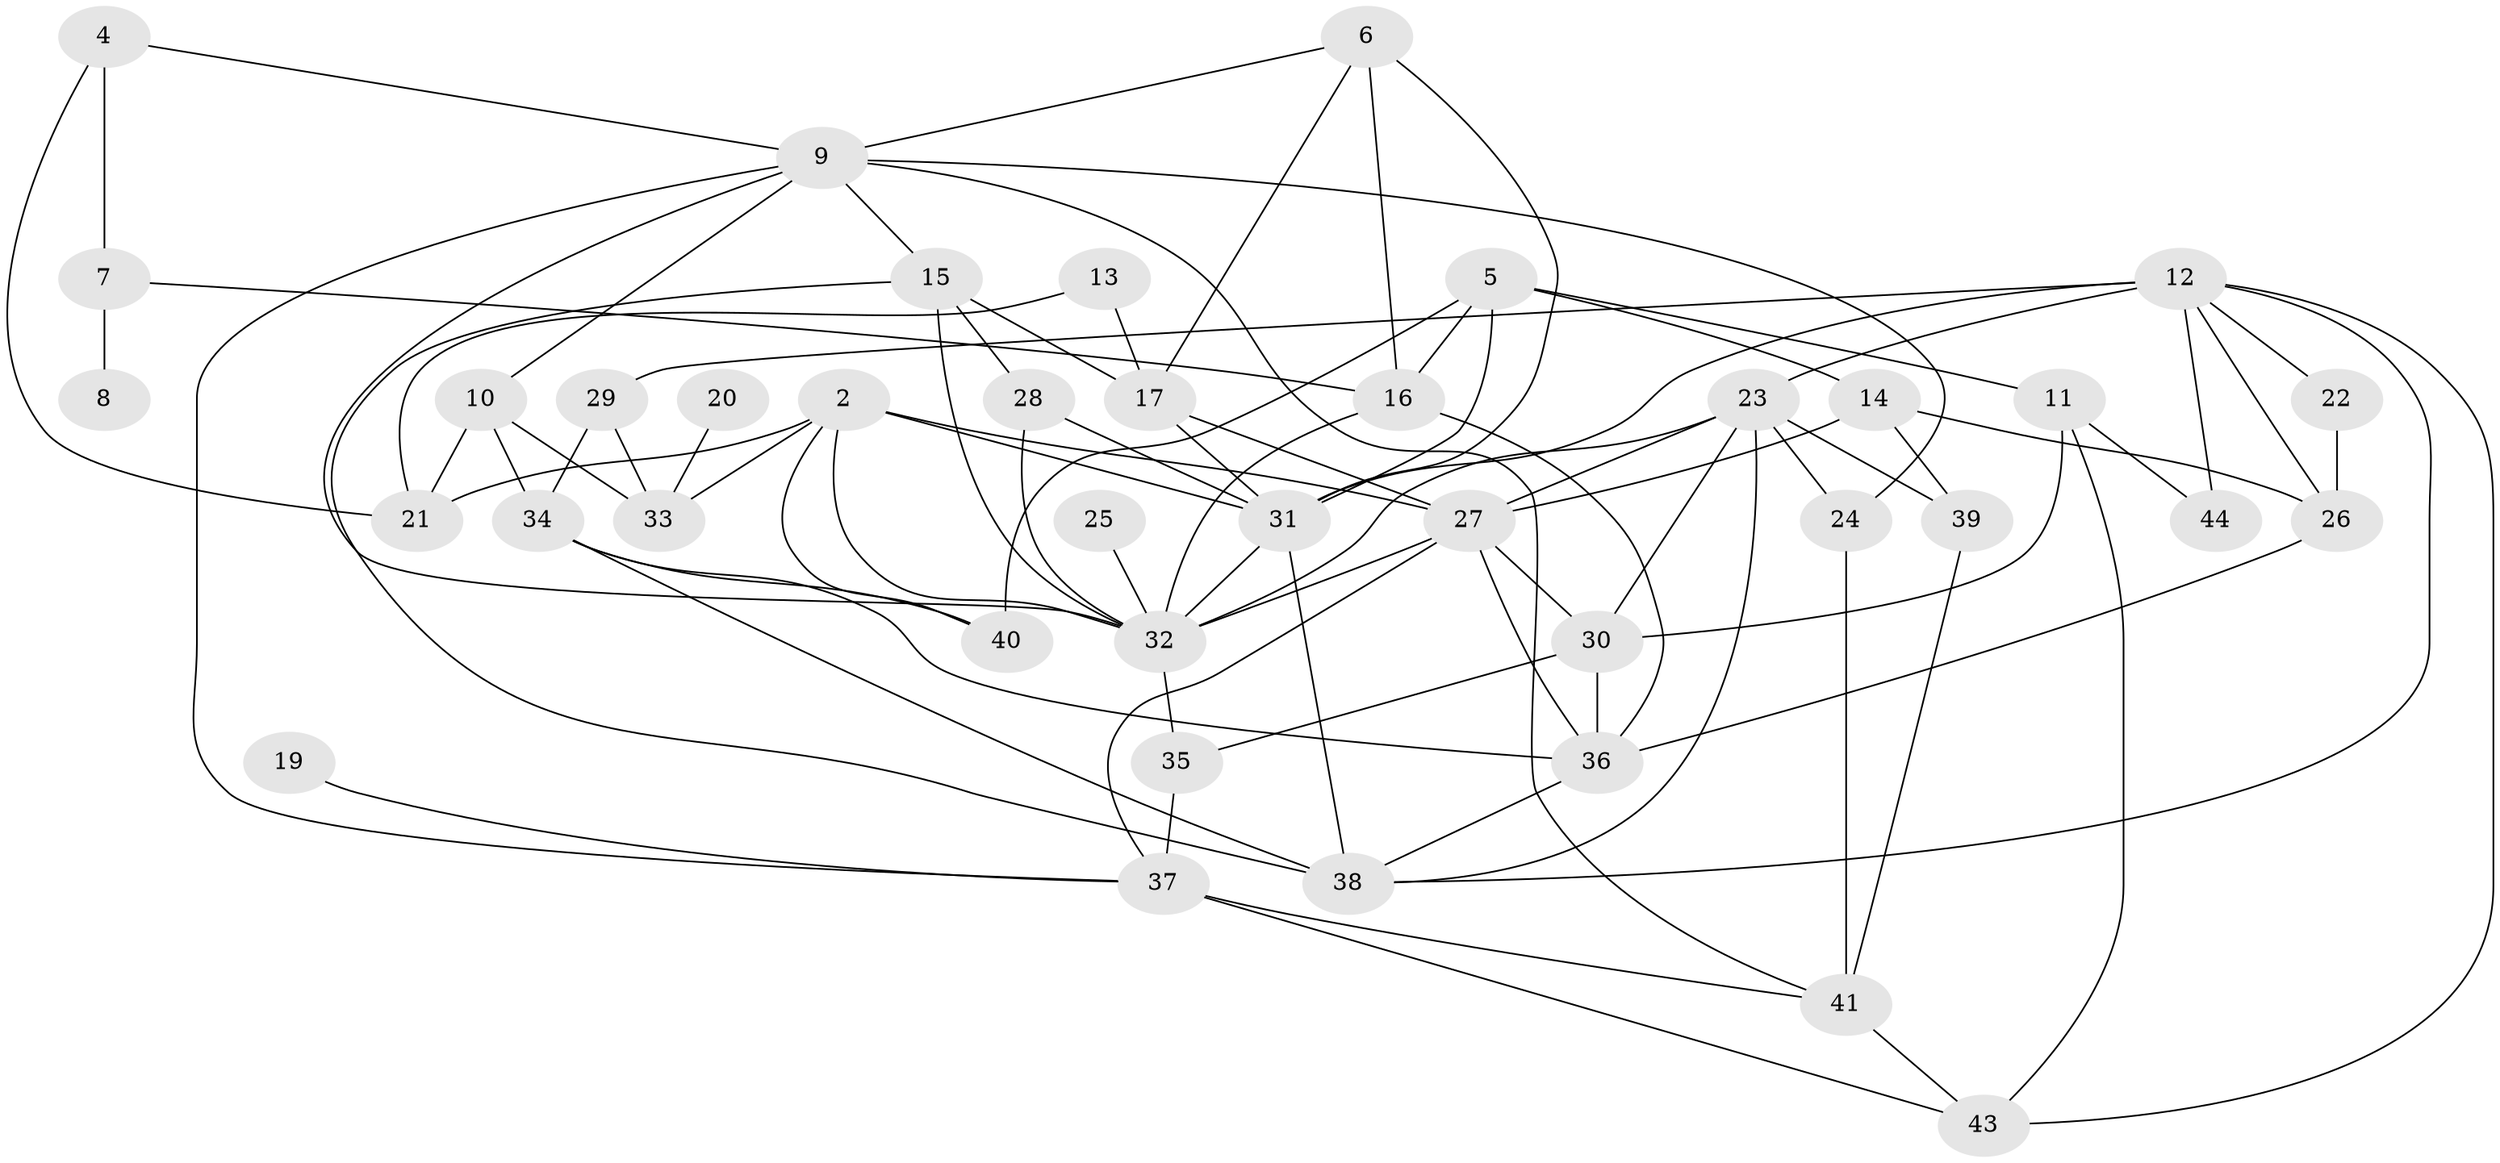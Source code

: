 // original degree distribution, {1: 0.14444444444444443, 4: 0.17777777777777778, 5: 0.13333333333333333, 2: 0.2111111111111111, 3: 0.17777777777777778, 0: 0.05555555555555555, 6: 0.06666666666666667, 7: 0.03333333333333333}
// Generated by graph-tools (version 1.1) at 2025/00/03/09/25 03:00:50]
// undirected, 40 vertices, 87 edges
graph export_dot {
graph [start="1"]
  node [color=gray90,style=filled];
  2;
  4;
  5;
  6;
  7;
  8;
  9;
  10;
  11;
  12;
  13;
  14;
  15;
  16;
  17;
  19;
  20;
  21;
  22;
  23;
  24;
  25;
  26;
  27;
  28;
  29;
  30;
  31;
  32;
  33;
  34;
  35;
  36;
  37;
  38;
  39;
  40;
  41;
  43;
  44;
  2 -- 21 [weight=1.0];
  2 -- 27 [weight=1.0];
  2 -- 31 [weight=2.0];
  2 -- 32 [weight=1.0];
  2 -- 33 [weight=1.0];
  2 -- 40 [weight=1.0];
  4 -- 7 [weight=1.0];
  4 -- 9 [weight=1.0];
  4 -- 21 [weight=1.0];
  5 -- 11 [weight=2.0];
  5 -- 14 [weight=1.0];
  5 -- 16 [weight=1.0];
  5 -- 31 [weight=1.0];
  5 -- 40 [weight=2.0];
  6 -- 9 [weight=1.0];
  6 -- 16 [weight=1.0];
  6 -- 17 [weight=1.0];
  6 -- 31 [weight=1.0];
  7 -- 8 [weight=1.0];
  7 -- 16 [weight=1.0];
  9 -- 10 [weight=1.0];
  9 -- 15 [weight=1.0];
  9 -- 24 [weight=1.0];
  9 -- 32 [weight=1.0];
  9 -- 37 [weight=1.0];
  9 -- 41 [weight=1.0];
  10 -- 21 [weight=1.0];
  10 -- 33 [weight=1.0];
  10 -- 34 [weight=1.0];
  11 -- 30 [weight=1.0];
  11 -- 43 [weight=1.0];
  11 -- 44 [weight=1.0];
  12 -- 22 [weight=1.0];
  12 -- 23 [weight=2.0];
  12 -- 26 [weight=1.0];
  12 -- 29 [weight=1.0];
  12 -- 31 [weight=1.0];
  12 -- 38 [weight=1.0];
  12 -- 43 [weight=1.0];
  12 -- 44 [weight=1.0];
  13 -- 17 [weight=1.0];
  13 -- 21 [weight=1.0];
  14 -- 26 [weight=1.0];
  14 -- 27 [weight=1.0];
  14 -- 39 [weight=1.0];
  15 -- 17 [weight=1.0];
  15 -- 28 [weight=1.0];
  15 -- 32 [weight=1.0];
  15 -- 38 [weight=1.0];
  16 -- 32 [weight=1.0];
  16 -- 36 [weight=1.0];
  17 -- 27 [weight=1.0];
  17 -- 31 [weight=1.0];
  19 -- 37 [weight=1.0];
  20 -- 33 [weight=1.0];
  22 -- 26 [weight=1.0];
  23 -- 24 [weight=2.0];
  23 -- 27 [weight=1.0];
  23 -- 30 [weight=1.0];
  23 -- 32 [weight=1.0];
  23 -- 38 [weight=1.0];
  23 -- 39 [weight=1.0];
  24 -- 41 [weight=1.0];
  25 -- 32 [weight=1.0];
  26 -- 36 [weight=1.0];
  27 -- 30 [weight=1.0];
  27 -- 32 [weight=1.0];
  27 -- 36 [weight=1.0];
  27 -- 37 [weight=1.0];
  28 -- 31 [weight=1.0];
  28 -- 32 [weight=2.0];
  29 -- 33 [weight=1.0];
  29 -- 34 [weight=1.0];
  30 -- 35 [weight=1.0];
  30 -- 36 [weight=1.0];
  31 -- 32 [weight=2.0];
  31 -- 38 [weight=1.0];
  32 -- 35 [weight=1.0];
  34 -- 36 [weight=1.0];
  34 -- 38 [weight=1.0];
  34 -- 40 [weight=1.0];
  35 -- 37 [weight=1.0];
  36 -- 38 [weight=1.0];
  37 -- 41 [weight=1.0];
  37 -- 43 [weight=1.0];
  39 -- 41 [weight=1.0];
  41 -- 43 [weight=1.0];
}
